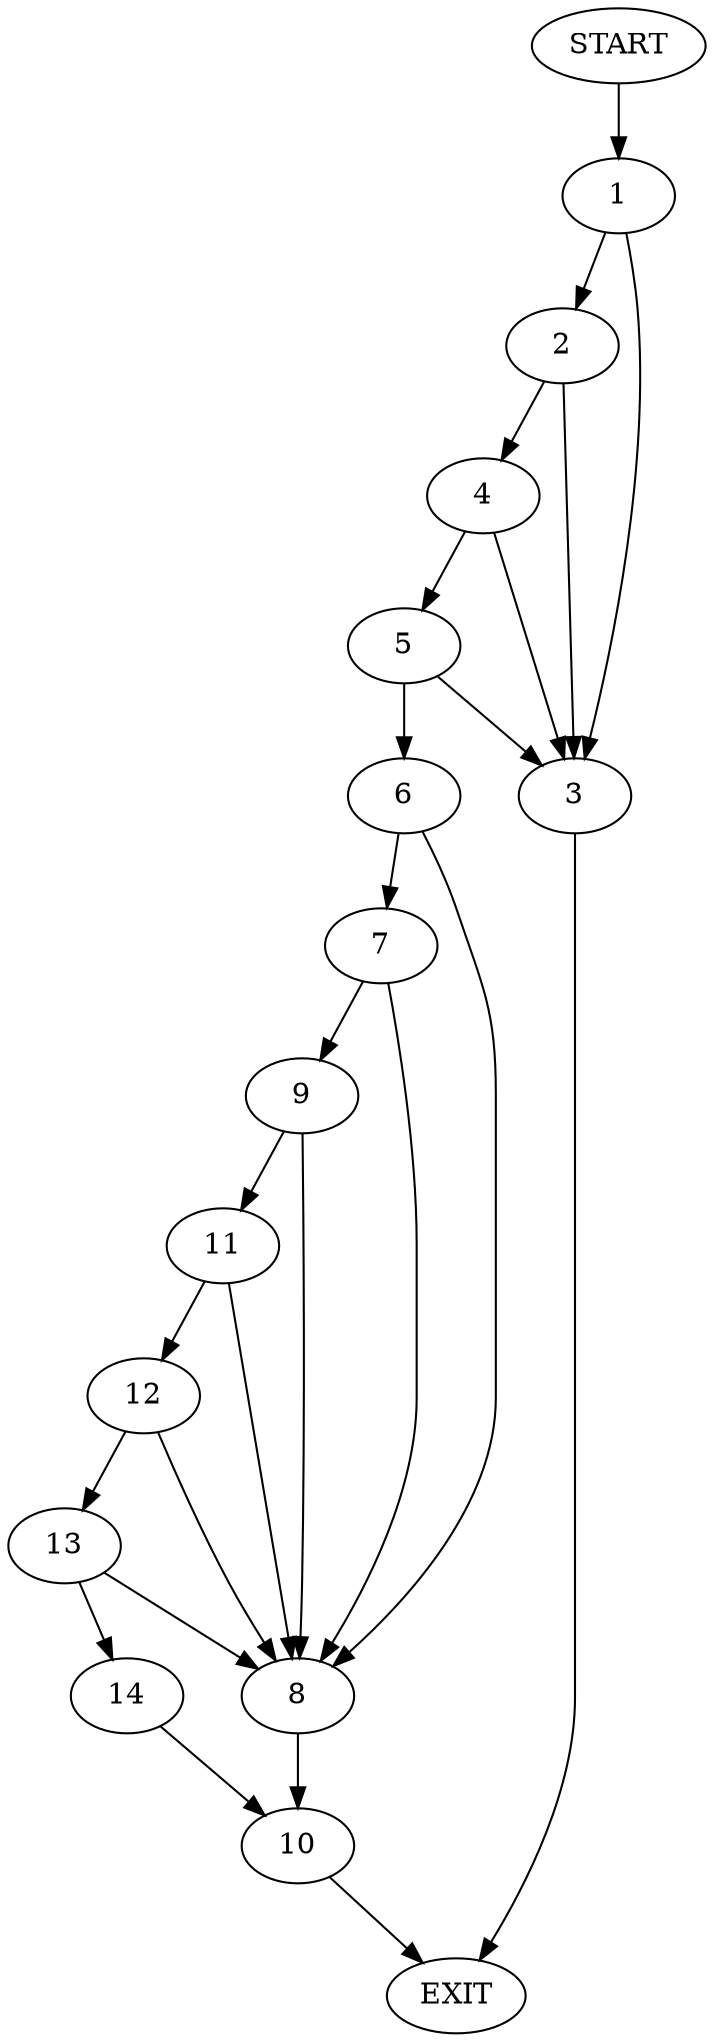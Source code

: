 digraph {
0 [label="START"]
15 [label="EXIT"]
0 -> 1
1 -> 2
1 -> 3
2 -> 4
2 -> 3
3 -> 15
4 -> 5
4 -> 3
5 -> 3
5 -> 6
6 -> 7
6 -> 8
7 -> 9
7 -> 8
8 -> 10
9 -> 8
9 -> 11
11 -> 8
11 -> 12
12 -> 8
12 -> 13
13 -> 8
13 -> 14
14 -> 10
10 -> 15
}
